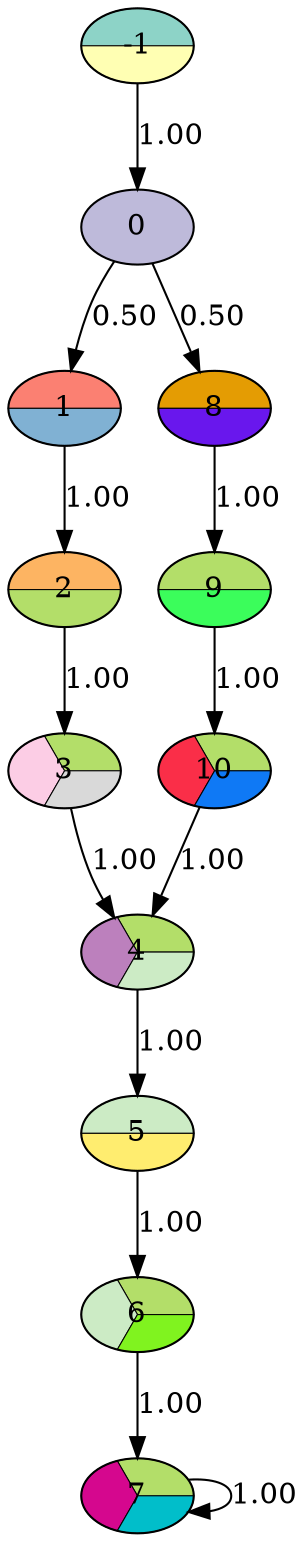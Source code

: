 digraph statespace {
node [colorscheme="set312" style=wedged]
-1 [fillcolor="1:2"]
0 [style=filled fillcolor=3]
-1 -> 0 [ label="1.00" ];
1 [fillcolor="4:5"]
0 -> 1 [ label="0.50" ];
2 [fillcolor="6:7"]
1 -> 2 [ label="1.00" ];
3 [fillcolor="7:8:9"]
2 -> 3 [ label="1.00" ];
4 [fillcolor="7:10:11"]
3 -> 4 [ label="1.00" ];
5 [fillcolor="11:12"]
4 -> 5 [ label="1.00" ];
6 [fillcolor="7:11:#80f31f"]
5 -> 6 [ label="1.00" ];
7 [fillcolor="7:#d5078e:#01beca"]
6 -> 7 [ label="1.00" ];
7 -> 7 [ label="1.00" ];
8 [fillcolor="#e49c03:#6917ed"]
0 -> 8 [ label="0.50" ];
9 [fillcolor="7:#3bfd5b"]
8 -> 9 [ label="1.00" ];
10 [fillcolor="7:#fa2e48:#0f79f5"]
9 -> 10 [ label="1.00" ];
10 -> 4 [ label="1.00" ];
}
